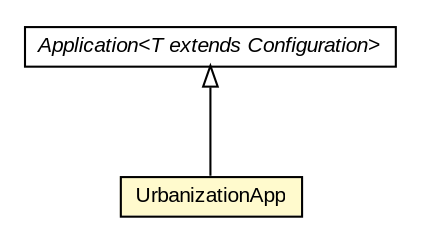 #!/usr/local/bin/dot
#
# Class diagram 
# Generated by UMLGraph version R5_6-24-gf6e263 (http://www.umlgraph.org/)
#

digraph G {
	edge [fontname="arial",fontsize=10,labelfontname="arial",labelfontsize=10];
	node [fontname="arial",fontsize=10,shape=plaintext];
	nodesep=0.25;
	ranksep=0.5;
	// com.mycompany.service.UrbanizationApp
	c150 [label=<<table title="com.mycompany.service.UrbanizationApp" border="0" cellborder="1" cellspacing="0" cellpadding="2" port="p" bgcolor="lemonChiffon" href="./UrbanizationApp.html">
		<tr><td><table border="0" cellspacing="0" cellpadding="1">
<tr><td align="center" balign="center"> UrbanizationApp </td></tr>
		</table></td></tr>
		</table>>, URL="./UrbanizationApp.html", fontname="arial", fontcolor="black", fontsize=10.0];
	//com.mycompany.service.UrbanizationApp extends io.dropwizard.Application<com.mycompany.service.UBConfiguration>
	c157:p -> c150:p [dir=back,arrowtail=empty];
	// io.dropwizard.Application<T extends io.dropwizard.Configuration>
	c157 [label=<<table title="io.dropwizard.Application" border="0" cellborder="1" cellspacing="0" cellpadding="2" port="p" href="http://java.sun.com/j2se/1.4.2/docs/api/io/dropwizard/Application.html">
		<tr><td><table border="0" cellspacing="0" cellpadding="1">
<tr><td align="center" balign="center"><font face="arial italic"> Application&lt;T extends Configuration&gt; </font></td></tr>
		</table></td></tr>
		</table>>, URL="http://java.sun.com/j2se/1.4.2/docs/api/io/dropwizard/Application.html", fontname="arial", fontcolor="black", fontsize=10.0];
}

